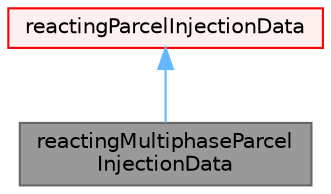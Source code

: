 digraph "reactingMultiphaseParcelInjectionData"
{
 // LATEX_PDF_SIZE
  bgcolor="transparent";
  edge [fontname=Helvetica,fontsize=10,labelfontname=Helvetica,labelfontsize=10];
  node [fontname=Helvetica,fontsize=10,shape=box,height=0.2,width=0.4];
  Node1 [id="Node000001",label="reactingMultiphaseParcel\lInjectionData",height=0.2,width=0.4,color="gray40", fillcolor="grey60", style="filled", fontcolor="black",tooltip="Container class to provide injection data for reacting multiphase parcels."];
  Node2 -> Node1 [id="edge1_Node000001_Node000002",dir="back",color="steelblue1",style="solid",tooltip=" "];
  Node2 [id="Node000002",label="reactingParcelInjectionData",height=0.2,width=0.4,color="red", fillcolor="#FFF0F0", style="filled",URL="$classFoam_1_1reactingParcelInjectionData.html",tooltip="Container class to provide injection data for reacting parcels."];
}
